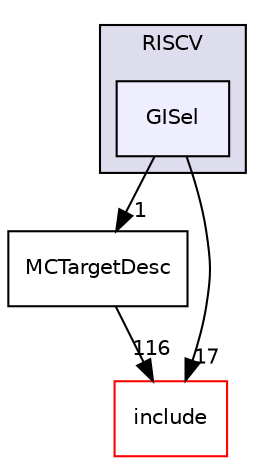 digraph "lib/Target/RISCV/GISel" {
  bgcolor=transparent;
  compound=true
  node [ fontsize="10", fontname="Helvetica"];
  edge [ labelfontsize="10", labelfontname="Helvetica"];
  subgraph clusterdir_fc62c913e8b7bfce256a9466d87d79c7 {
    graph [ bgcolor="#ddddee", pencolor="black", label="RISCV" fontname="Helvetica", fontsize="10", URL="dir_fc62c913e8b7bfce256a9466d87d79c7.html"]
  dir_606f15b1d66f9713a685f9d2a106de66 [shape=box, label="GISel", style="filled", fillcolor="#eeeeff", pencolor="black", URL="dir_606f15b1d66f9713a685f9d2a106de66.html"];
  }
  dir_72076151150f9c89e8fe93bb4df5dbe1 [shape=box label="MCTargetDesc" URL="dir_72076151150f9c89e8fe93bb4df5dbe1.html"];
  dir_d44c64559bbebec7f509842c48db8b23 [shape=box label="include" color="red" URL="dir_d44c64559bbebec7f509842c48db8b23.html"];
  dir_72076151150f9c89e8fe93bb4df5dbe1->dir_d44c64559bbebec7f509842c48db8b23 [headlabel="116", labeldistance=1.5 headhref="dir_000180_000001.html"];
  dir_606f15b1d66f9713a685f9d2a106de66->dir_72076151150f9c89e8fe93bb4df5dbe1 [headlabel="1", labeldistance=1.5 headhref="dir_000337_000180.html"];
  dir_606f15b1d66f9713a685f9d2a106de66->dir_d44c64559bbebec7f509842c48db8b23 [headlabel="17", labeldistance=1.5 headhref="dir_000337_000001.html"];
}
